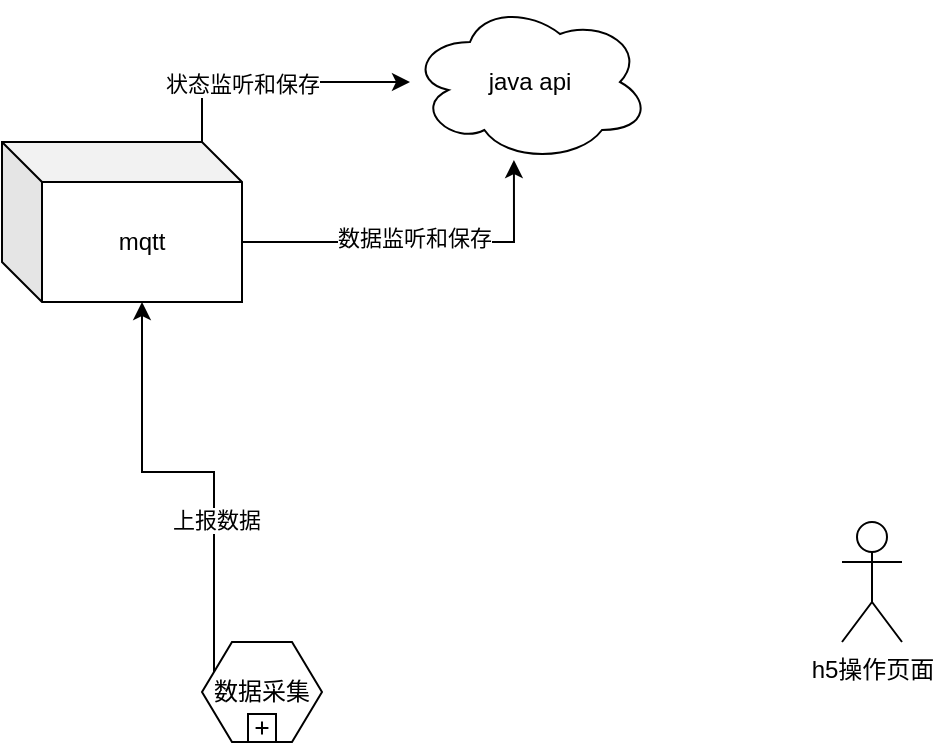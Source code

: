 <mxfile version="13.6.5" type="github">
  <diagram id="KirILR5CDpuxUOUy9zPu" name="Page-1">
    <mxGraphModel dx="1426" dy="803" grid="1" gridSize="10" guides="1" tooltips="1" connect="1" arrows="1" fold="1" page="1" pageScale="1" pageWidth="827" pageHeight="1169" math="0" shadow="0">
      <root>
        <mxCell id="0" />
        <mxCell id="1" parent="0" />
        <mxCell id="ZHXXnFqaBJZr9z3sk1o8-1" value="java api" style="ellipse;shape=cloud;whiteSpace=wrap;html=1;" vertex="1" parent="1">
          <mxGeometry x="354" y="140" width="120" height="80" as="geometry" />
        </mxCell>
        <mxCell id="ZHXXnFqaBJZr9z3sk1o8-10" style="edgeStyle=orthogonalEdgeStyle;rounded=0;orthogonalLoop=1;jettySize=auto;html=1;exitX=0;exitY=0;exitDx=120;exitDy=50;exitPerimeter=0;entryX=0.433;entryY=0.988;entryDx=0;entryDy=0;entryPerimeter=0;" edge="1" parent="1" source="ZHXXnFqaBJZr9z3sk1o8-2" target="ZHXXnFqaBJZr9z3sk1o8-1">
          <mxGeometry relative="1" as="geometry" />
        </mxCell>
        <mxCell id="ZHXXnFqaBJZr9z3sk1o8-11" value="数据监听和保存" style="edgeLabel;html=1;align=center;verticalAlign=middle;resizable=0;points=[];" vertex="1" connectable="0" parent="ZHXXnFqaBJZr9z3sk1o8-10">
          <mxGeometry x="-0.028" y="2" relative="1" as="geometry">
            <mxPoint as="offset" />
          </mxGeometry>
        </mxCell>
        <mxCell id="ZHXXnFqaBJZr9z3sk1o8-13" style="edgeStyle=orthogonalEdgeStyle;rounded=0;orthogonalLoop=1;jettySize=auto;html=1;exitX=0;exitY=0;exitDx=100;exitDy=0;exitPerimeter=0;" edge="1" parent="1" source="ZHXXnFqaBJZr9z3sk1o8-2" target="ZHXXnFqaBJZr9z3sk1o8-1">
          <mxGeometry relative="1" as="geometry" />
        </mxCell>
        <mxCell id="ZHXXnFqaBJZr9z3sk1o8-14" value="状态监听和保存" style="edgeLabel;html=1;align=center;verticalAlign=middle;resizable=0;points=[];" vertex="1" connectable="0" parent="ZHXXnFqaBJZr9z3sk1o8-13">
          <mxGeometry x="-0.567" y="-20" relative="1" as="geometry">
            <mxPoint as="offset" />
          </mxGeometry>
        </mxCell>
        <mxCell id="ZHXXnFqaBJZr9z3sk1o8-2" value="mqtt" style="shape=cube;whiteSpace=wrap;html=1;boundedLbl=1;backgroundOutline=1;darkOpacity=0.05;darkOpacity2=0.1;" vertex="1" parent="1">
          <mxGeometry x="150" y="210" width="120" height="80" as="geometry" />
        </mxCell>
        <mxCell id="ZHXXnFqaBJZr9z3sk1o8-3" value="h5操作页面" style="shape=umlActor;verticalLabelPosition=bottom;verticalAlign=top;html=1;outlineConnect=0;" vertex="1" parent="1">
          <mxGeometry x="570" y="400" width="30" height="60" as="geometry" />
        </mxCell>
        <mxCell id="ZHXXnFqaBJZr9z3sk1o8-6" style="edgeStyle=orthogonalEdgeStyle;rounded=0;orthogonalLoop=1;jettySize=auto;html=1;exitX=0;exitY=0.25;exitDx=0;exitDy=0;entryX=0;entryY=0;entryDx=70;entryDy=80;entryPerimeter=0;" edge="1" parent="1" source="ZHXXnFqaBJZr9z3sk1o8-4" target="ZHXXnFqaBJZr9z3sk1o8-2">
          <mxGeometry relative="1" as="geometry" />
        </mxCell>
        <mxCell id="ZHXXnFqaBJZr9z3sk1o8-7" value="上报数据" style="edgeLabel;html=1;align=center;verticalAlign=middle;resizable=0;points=[];" vertex="1" connectable="0" parent="ZHXXnFqaBJZr9z3sk1o8-6">
          <mxGeometry x="-0.308" y="-1" relative="1" as="geometry">
            <mxPoint as="offset" />
          </mxGeometry>
        </mxCell>
        <mxCell id="ZHXXnFqaBJZr9z3sk1o8-4" value="数据采集" style="shape=hexagon;whiteSpace=wrap;html=1;perimeter=hexagonPerimeter;rounded=0;dropTarget=0;" vertex="1" parent="1">
          <mxGeometry x="250" y="460" width="60" height="50" as="geometry" />
        </mxCell>
        <mxCell id="ZHXXnFqaBJZr9z3sk1o8-5" value="" style="html=1;shape=plus;" vertex="1" parent="ZHXXnFqaBJZr9z3sk1o8-4">
          <mxGeometry x="0.5" y="1" width="14" height="14" relative="1" as="geometry">
            <mxPoint x="-7" y="-14" as="offset" />
          </mxGeometry>
        </mxCell>
      </root>
    </mxGraphModel>
  </diagram>
</mxfile>
